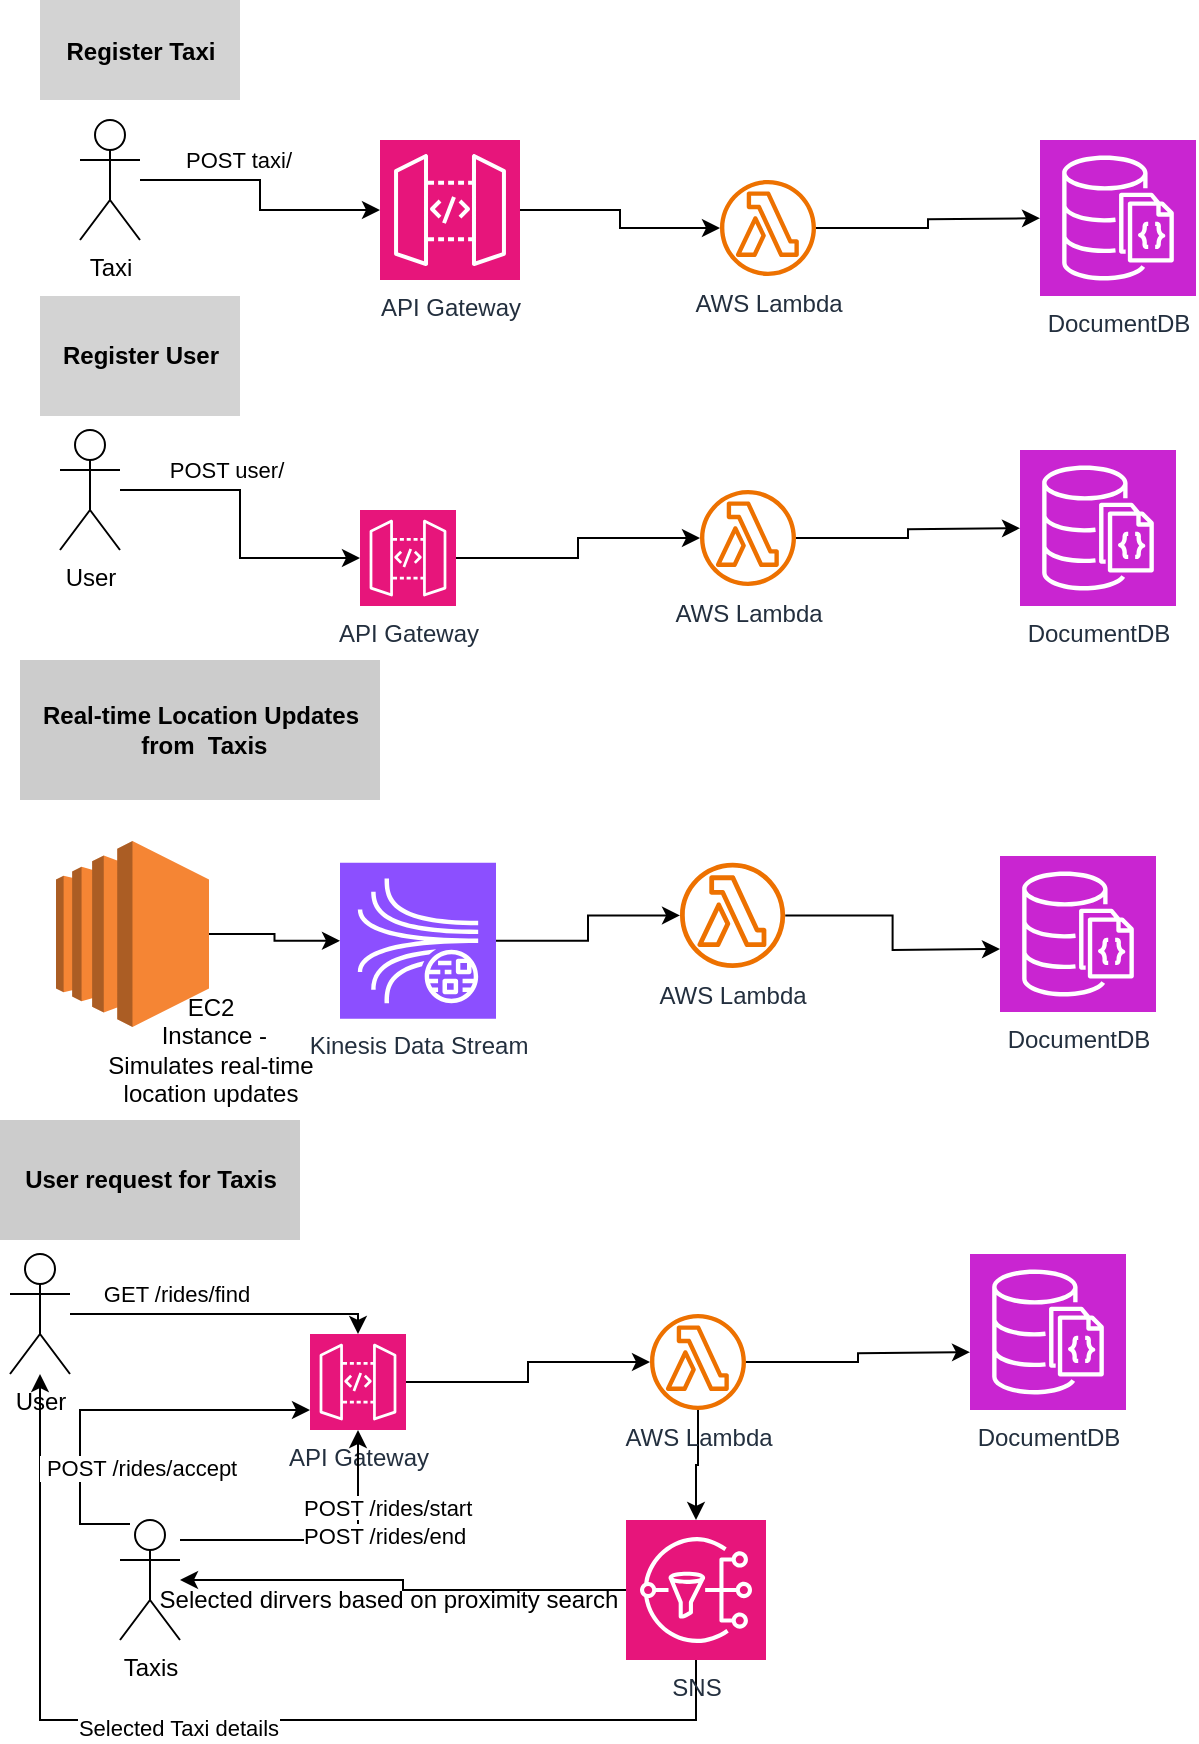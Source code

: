 <mxfile version="23.0.2" type="device">
  <diagram name="Page-1" id="8LWsrjYkg-_z5xNzG0Fz">
    <mxGraphModel dx="1434" dy="854" grid="1" gridSize="10" guides="1" tooltips="1" connect="1" arrows="1" fold="1" page="1" pageScale="1" pageWidth="850" pageHeight="1100" math="0" shadow="0">
      <root>
        <mxCell id="0" />
        <mxCell id="1" parent="0" />
        <mxCell id="T_kCZROGa21OV2oRWqR5-6" style="edgeStyle=orthogonalEdgeStyle;rounded=0;orthogonalLoop=1;jettySize=auto;html=1;" parent="1" source="gGs5ee88PbEpNVjYQHtr-1" target="T_kCZROGa21OV2oRWqR5-1" edge="1">
          <mxGeometry relative="1" as="geometry" />
        </mxCell>
        <mxCell id="T_kCZROGa21OV2oRWqR5-9" value="POST taxi/" style="edgeLabel;html=1;align=center;verticalAlign=middle;resizable=0;points=[];" parent="T_kCZROGa21OV2oRWqR5-6" vertex="1" connectable="0">
          <mxGeometry x="-0.612" y="2" relative="1" as="geometry">
            <mxPoint x="23" y="-8" as="offset" />
          </mxGeometry>
        </mxCell>
        <object label="Taxi" id="gGs5ee88PbEpNVjYQHtr-1">
          <mxCell style="shape=umlActor;verticalLabelPosition=bottom;verticalAlign=top;html=1;outlineConnect=0;" parent="1" vertex="1">
            <mxGeometry x="60" y="90" width="30" height="60" as="geometry" />
          </mxCell>
        </object>
        <mxCell id="T_kCZROGa21OV2oRWqR5-7" style="edgeStyle=orthogonalEdgeStyle;rounded=0;orthogonalLoop=1;jettySize=auto;html=1;" parent="1" source="T_kCZROGa21OV2oRWqR5-1" target="T_kCZROGa21OV2oRWqR5-2" edge="1">
          <mxGeometry relative="1" as="geometry">
            <Array as="points">
              <mxPoint x="330" y="135" />
              <mxPoint x="330" y="144" />
            </Array>
          </mxGeometry>
        </mxCell>
        <mxCell id="T_kCZROGa21OV2oRWqR5-1" value="API Gateway&lt;br&gt;" style="sketch=0;points=[[0,0,0],[0.25,0,0],[0.5,0,0],[0.75,0,0],[1,0,0],[0,1,0],[0.25,1,0],[0.5,1,0],[0.75,1,0],[1,1,0],[0,0.25,0],[0,0.5,0],[0,0.75,0],[1,0.25,0],[1,0.5,0],[1,0.75,0]];outlineConnect=0;fontColor=#232F3E;fillColor=#E7157B;strokeColor=#ffffff;dashed=0;verticalLabelPosition=bottom;verticalAlign=top;align=center;html=1;fontSize=12;fontStyle=0;aspect=fixed;shape=mxgraph.aws4.resourceIcon;resIcon=mxgraph.aws4.api_gateway;" parent="1" vertex="1">
          <mxGeometry x="210" y="100" width="70" height="70" as="geometry" />
        </mxCell>
        <mxCell id="T_kCZROGa21OV2oRWqR5-8" style="edgeStyle=orthogonalEdgeStyle;rounded=0;orthogonalLoop=1;jettySize=auto;html=1;" parent="1" source="T_kCZROGa21OV2oRWqR5-2" edge="1">
          <mxGeometry relative="1" as="geometry">
            <mxPoint x="540" y="139.1" as="targetPoint" />
          </mxGeometry>
        </mxCell>
        <mxCell id="T_kCZROGa21OV2oRWqR5-2" value="AWS Lambda&lt;br&gt;" style="sketch=0;outlineConnect=0;fontColor=#232F3E;gradientColor=none;fillColor=#ED7100;strokeColor=none;dashed=0;verticalLabelPosition=bottom;verticalAlign=top;align=center;html=1;fontSize=12;fontStyle=0;aspect=fixed;pointerEvents=1;shape=mxgraph.aws4.lambda_function;" parent="1" vertex="1">
          <mxGeometry x="380" y="120" width="48" height="48" as="geometry" />
        </mxCell>
        <mxCell id="T_kCZROGa21OV2oRWqR5-10" value="&lt;h4 style=&quot;line-height: 50%;&quot;&gt;Register Taxi&lt;/h4&gt;" style="text;html=1;align=center;verticalAlign=middle;resizable=0;points=[];autosize=1;strokeColor=none;fillColor=lightgrey;" parent="1" vertex="1">
          <mxGeometry x="40" y="30" width="100" height="50" as="geometry" />
        </mxCell>
        <mxCell id="T_kCZROGa21OV2oRWqR5-11" style="edgeStyle=orthogonalEdgeStyle;rounded=0;orthogonalLoop=1;jettySize=auto;html=1;" parent="1" source="T_kCZROGa21OV2oRWqR5-13" target="T_kCZROGa21OV2oRWqR5-15" edge="1">
          <mxGeometry relative="1" as="geometry" />
        </mxCell>
        <mxCell id="T_kCZROGa21OV2oRWqR5-12" value="POST user/" style="edgeLabel;html=1;align=center;verticalAlign=middle;resizable=0;points=[];" parent="T_kCZROGa21OV2oRWqR5-11" vertex="1" connectable="0">
          <mxGeometry x="-0.612" y="2" relative="1" as="geometry">
            <mxPoint x="23" y="-8" as="offset" />
          </mxGeometry>
        </mxCell>
        <object label="User" id="T_kCZROGa21OV2oRWqR5-13">
          <mxCell style="shape=umlActor;verticalLabelPosition=bottom;verticalAlign=top;html=1;outlineConnect=0;" parent="1" vertex="1">
            <mxGeometry x="50" y="245" width="30" height="60" as="geometry" />
          </mxCell>
        </object>
        <mxCell id="T_kCZROGa21OV2oRWqR5-14" style="edgeStyle=orthogonalEdgeStyle;rounded=0;orthogonalLoop=1;jettySize=auto;html=1;" parent="1" source="T_kCZROGa21OV2oRWqR5-15" target="T_kCZROGa21OV2oRWqR5-17" edge="1">
          <mxGeometry relative="1" as="geometry" />
        </mxCell>
        <mxCell id="T_kCZROGa21OV2oRWqR5-15" value="API Gateway&lt;br&gt;" style="sketch=0;points=[[0,0,0],[0.25,0,0],[0.5,0,0],[0.75,0,0],[1,0,0],[0,1,0],[0.25,1,0],[0.5,1,0],[0.75,1,0],[1,1,0],[0,0.25,0],[0,0.5,0],[0,0.75,0],[1,0.25,0],[1,0.5,0],[1,0.75,0]];outlineConnect=0;fontColor=#232F3E;fillColor=#E7157B;strokeColor=#ffffff;dashed=0;verticalLabelPosition=bottom;verticalAlign=top;align=center;html=1;fontSize=12;fontStyle=0;aspect=fixed;shape=mxgraph.aws4.resourceIcon;resIcon=mxgraph.aws4.api_gateway;" parent="1" vertex="1">
          <mxGeometry x="200" y="285" width="48" height="48" as="geometry" />
        </mxCell>
        <mxCell id="T_kCZROGa21OV2oRWqR5-16" style="edgeStyle=orthogonalEdgeStyle;rounded=0;orthogonalLoop=1;jettySize=auto;html=1;" parent="1" source="T_kCZROGa21OV2oRWqR5-17" edge="1">
          <mxGeometry relative="1" as="geometry">
            <mxPoint x="530" y="294.1" as="targetPoint" />
          </mxGeometry>
        </mxCell>
        <mxCell id="T_kCZROGa21OV2oRWqR5-17" value="AWS Lambda&lt;br&gt;" style="sketch=0;outlineConnect=0;fontColor=#232F3E;gradientColor=none;fillColor=#ED7100;strokeColor=none;dashed=0;verticalLabelPosition=bottom;verticalAlign=top;align=center;html=1;fontSize=12;fontStyle=0;aspect=fixed;pointerEvents=1;shape=mxgraph.aws4.lambda_function;" parent="1" vertex="1">
          <mxGeometry x="370" y="275" width="48" height="48" as="geometry" />
        </mxCell>
        <mxCell id="T_kCZROGa21OV2oRWqR5-19" value="&lt;h4&gt;Register User&lt;/h4&gt;" style="text;html=1;align=center;verticalAlign=middle;resizable=0;points=[];autosize=1;strokeColor=none;fillColor=lightgrey;" parent="1" vertex="1">
          <mxGeometry x="40" y="178" width="100" height="60" as="geometry" />
        </mxCell>
        <mxCell id="T_kCZROGa21OV2oRWqR5-20" value="&lt;h4&gt;Real-time Location Updates&lt;br&gt;&amp;nbsp;from&amp;nbsp; Taxis&lt;/h4&gt;" style="text;html=1;align=center;verticalAlign=middle;resizable=0;points=[];autosize=1;strokeColor=none;fillColor=#CCCCCC;" parent="1" vertex="1">
          <mxGeometry x="30" y="360" width="180" height="70" as="geometry" />
        </mxCell>
        <mxCell id="T_kCZROGa21OV2oRWqR5-21" value="" style="outlineConnect=0;dashed=0;verticalLabelPosition=bottom;verticalAlign=top;align=center;html=1;shape=mxgraph.aws3.ec2;fillColor=#F58534;gradientColor=none;" parent="1" vertex="1">
          <mxGeometry x="48" y="450.5" width="76.5" height="93" as="geometry" />
        </mxCell>
        <mxCell id="T_kCZROGa21OV2oRWqR5-22" value="EC2&lt;br&gt;&amp;nbsp;Instance - &lt;br&gt;Simulates real-time &lt;br&gt;location updates" style="text;html=1;align=center;verticalAlign=middle;resizable=0;points=[];autosize=1;strokeColor=none;fillColor=none;" parent="1" vertex="1">
          <mxGeometry x="60" y="520" width="130" height="70" as="geometry" />
        </mxCell>
        <mxCell id="k4mlrZm2ALqaFIzejcfq-1" style="edgeStyle=orthogonalEdgeStyle;rounded=0;orthogonalLoop=1;jettySize=auto;html=1;" parent="1" source="k4mlrZm2ALqaFIzejcfq-3" target="k4mlrZm2ALqaFIzejcfq-5" edge="1">
          <mxGeometry relative="1" as="geometry">
            <Array as="points">
              <mxPoint x="199" y="687" />
            </Array>
          </mxGeometry>
        </mxCell>
        <mxCell id="k4mlrZm2ALqaFIzejcfq-2" value="GET /rides/find" style="edgeLabel;html=1;align=center;verticalAlign=middle;resizable=0;points=[];" parent="k4mlrZm2ALqaFIzejcfq-1" vertex="1" connectable="0">
          <mxGeometry x="-0.612" y="2" relative="1" as="geometry">
            <mxPoint x="23" y="-8" as="offset" />
          </mxGeometry>
        </mxCell>
        <object label="User" id="k4mlrZm2ALqaFIzejcfq-3">
          <mxCell style="shape=umlActor;verticalLabelPosition=bottom;verticalAlign=top;html=1;outlineConnect=0;" parent="1" vertex="1">
            <mxGeometry x="25" y="657" width="30" height="60" as="geometry" />
          </mxCell>
        </object>
        <mxCell id="k4mlrZm2ALqaFIzejcfq-4" style="edgeStyle=orthogonalEdgeStyle;rounded=0;orthogonalLoop=1;jettySize=auto;html=1;" parent="1" source="k4mlrZm2ALqaFIzejcfq-5" target="k4mlrZm2ALqaFIzejcfq-7" edge="1">
          <mxGeometry relative="1" as="geometry" />
        </mxCell>
        <mxCell id="k4mlrZm2ALqaFIzejcfq-5" value="API Gateway&lt;br&gt;" style="sketch=0;points=[[0,0,0],[0.25,0,0],[0.5,0,0],[0.75,0,0],[1,0,0],[0,1,0],[0.25,1,0],[0.5,1,0],[0.75,1,0],[1,1,0],[0,0.25,0],[0,0.5,0],[0,0.75,0],[1,0.25,0],[1,0.5,0],[1,0.75,0]];outlineConnect=0;fontColor=#232F3E;fillColor=#E7157B;strokeColor=#ffffff;dashed=0;verticalLabelPosition=bottom;verticalAlign=top;align=center;html=1;fontSize=12;fontStyle=0;aspect=fixed;shape=mxgraph.aws4.resourceIcon;resIcon=mxgraph.aws4.api_gateway;" parent="1" vertex="1">
          <mxGeometry x="175" y="697" width="48" height="48" as="geometry" />
        </mxCell>
        <mxCell id="k4mlrZm2ALqaFIzejcfq-6" style="edgeStyle=orthogonalEdgeStyle;rounded=0;orthogonalLoop=1;jettySize=auto;html=1;" parent="1" source="k4mlrZm2ALqaFIzejcfq-7" edge="1">
          <mxGeometry relative="1" as="geometry">
            <mxPoint x="505" y="706.1" as="targetPoint" />
          </mxGeometry>
        </mxCell>
        <mxCell id="BRNekYCvMsvYsB4Ajxqk-2" style="edgeStyle=orthogonalEdgeStyle;rounded=0;orthogonalLoop=1;jettySize=auto;html=1;" edge="1" parent="1" source="k4mlrZm2ALqaFIzejcfq-7" target="BRNekYCvMsvYsB4Ajxqk-1">
          <mxGeometry relative="1" as="geometry" />
        </mxCell>
        <mxCell id="k4mlrZm2ALqaFIzejcfq-7" value="AWS Lambda&lt;br&gt;" style="sketch=0;outlineConnect=0;fontColor=#232F3E;gradientColor=none;fillColor=#ED7100;strokeColor=none;dashed=0;verticalLabelPosition=bottom;verticalAlign=top;align=center;html=1;fontSize=12;fontStyle=0;aspect=fixed;pointerEvents=1;shape=mxgraph.aws4.lambda_function;" parent="1" vertex="1">
          <mxGeometry x="345" y="687" width="48" height="48" as="geometry" />
        </mxCell>
        <mxCell id="k4mlrZm2ALqaFIzejcfq-9" value="&lt;h4&gt;User request for Taxis&lt;/h4&gt;" style="text;html=1;align=center;verticalAlign=middle;resizable=0;points=[];autosize=1;strokeColor=none;fillColor=#CCCCCC;" parent="1" vertex="1">
          <mxGeometry x="20" y="590" width="150" height="60" as="geometry" />
        </mxCell>
        <mxCell id="k4mlrZm2ALqaFIzejcfq-14" value="" style="edgeStyle=orthogonalEdgeStyle;rounded=0;orthogonalLoop=1;jettySize=auto;html=1;entryX=0;entryY=0.5;entryDx=0;entryDy=0;entryPerimeter=0;" parent="1" source="T_kCZROGa21OV2oRWqR5-21" target="k4mlrZm2ALqaFIzejcfq-13" edge="1">
          <mxGeometry relative="1" as="geometry">
            <mxPoint x="125" y="497" as="sourcePoint" />
            <mxPoint x="200" y="505" as="targetPoint" />
          </mxGeometry>
        </mxCell>
        <mxCell id="k4mlrZm2ALqaFIzejcfq-16" style="edgeStyle=orthogonalEdgeStyle;rounded=0;orthogonalLoop=1;jettySize=auto;html=1;" parent="1" source="k4mlrZm2ALqaFIzejcfq-13" target="k4mlrZm2ALqaFIzejcfq-15" edge="1">
          <mxGeometry relative="1" as="geometry" />
        </mxCell>
        <mxCell id="k4mlrZm2ALqaFIzejcfq-13" value="Kinesis Data Stream" style="sketch=0;points=[[0,0,0],[0.25,0,0],[0.5,0,0],[0.75,0,0],[1,0,0],[0,1,0],[0.25,1,0],[0.5,1,0],[0.75,1,0],[1,1,0],[0,0.25,0],[0,0.5,0],[0,0.75,0],[1,0.25,0],[1,0.5,0],[1,0.75,0]];outlineConnect=0;fontColor=#232F3E;fillColor=#8C4FFF;strokeColor=#ffffff;dashed=0;verticalLabelPosition=bottom;verticalAlign=top;align=center;html=1;fontSize=12;fontStyle=0;aspect=fixed;shape=mxgraph.aws4.resourceIcon;resIcon=mxgraph.aws4.kinesis_data_streams;" parent="1" vertex="1">
          <mxGeometry x="190" y="461.4" width="78" height="78" as="geometry" />
        </mxCell>
        <mxCell id="k4mlrZm2ALqaFIzejcfq-17" style="edgeStyle=orthogonalEdgeStyle;rounded=0;orthogonalLoop=1;jettySize=auto;html=1;" parent="1" source="k4mlrZm2ALqaFIzejcfq-15" edge="1">
          <mxGeometry relative="1" as="geometry">
            <mxPoint x="520" y="504.5" as="targetPoint" />
          </mxGeometry>
        </mxCell>
        <mxCell id="k4mlrZm2ALqaFIzejcfq-15" value="AWS Lambda&lt;br&gt;" style="sketch=0;outlineConnect=0;fontColor=#232F3E;gradientColor=none;fillColor=#ED7100;strokeColor=none;dashed=0;verticalLabelPosition=bottom;verticalAlign=top;align=center;html=1;fontSize=12;fontStyle=0;aspect=fixed;pointerEvents=1;shape=mxgraph.aws4.lambda_function;" parent="1" vertex="1">
          <mxGeometry x="360" y="461.4" width="52.6" height="52.6" as="geometry" />
        </mxCell>
        <mxCell id="k4mlrZm2ALqaFIzejcfq-18" value="DocumentDB&lt;br&gt;" style="sketch=0;points=[[0,0,0],[0.25,0,0],[0.5,0,0],[0.75,0,0],[1,0,0],[0,1,0],[0.25,1,0],[0.5,1,0],[0.75,1,0],[1,1,0],[0,0.25,0],[0,0.5,0],[0,0.75,0],[1,0.25,0],[1,0.5,0],[1,0.75,0]];outlineConnect=0;fontColor=#232F3E;fillColor=#C925D1;strokeColor=#ffffff;dashed=0;verticalLabelPosition=bottom;verticalAlign=top;align=center;html=1;fontSize=12;fontStyle=0;aspect=fixed;shape=mxgraph.aws4.resourceIcon;resIcon=mxgraph.aws4.documentdb_with_mongodb_compatibility;" parent="1" vertex="1">
          <mxGeometry x="540" y="100" width="78" height="78" as="geometry" />
        </mxCell>
        <mxCell id="k4mlrZm2ALqaFIzejcfq-19" value="DocumentDB&lt;br&gt;" style="sketch=0;points=[[0,0,0],[0.25,0,0],[0.5,0,0],[0.75,0,0],[1,0,0],[0,1,0],[0.25,1,0],[0.5,1,0],[0.75,1,0],[1,1,0],[0,0.25,0],[0,0.5,0],[0,0.75,0],[1,0.25,0],[1,0.5,0],[1,0.75,0]];outlineConnect=0;fontColor=#232F3E;fillColor=#C925D1;strokeColor=#ffffff;dashed=0;verticalLabelPosition=bottom;verticalAlign=top;align=center;html=1;fontSize=12;fontStyle=0;aspect=fixed;shape=mxgraph.aws4.resourceIcon;resIcon=mxgraph.aws4.documentdb_with_mongodb_compatibility;" parent="1" vertex="1">
          <mxGeometry x="530" y="255" width="78" height="78" as="geometry" />
        </mxCell>
        <mxCell id="k4mlrZm2ALqaFIzejcfq-20" value="DocumentDB&lt;br&gt;" style="sketch=0;points=[[0,0,0],[0.25,0,0],[0.5,0,0],[0.75,0,0],[1,0,0],[0,1,0],[0.25,1,0],[0.5,1,0],[0.75,1,0],[1,1,0],[0,0.25,0],[0,0.5,0],[0,0.75,0],[1,0.25,0],[1,0.5,0],[1,0.75,0]];outlineConnect=0;fontColor=#232F3E;fillColor=#C925D1;strokeColor=#ffffff;dashed=0;verticalLabelPosition=bottom;verticalAlign=top;align=center;html=1;fontSize=12;fontStyle=0;aspect=fixed;shape=mxgraph.aws4.resourceIcon;resIcon=mxgraph.aws4.documentdb_with_mongodb_compatibility;" parent="1" vertex="1">
          <mxGeometry x="520" y="458" width="78" height="78" as="geometry" />
        </mxCell>
        <mxCell id="k4mlrZm2ALqaFIzejcfq-21" value="DocumentDB&lt;br&gt;" style="sketch=0;points=[[0,0,0],[0.25,0,0],[0.5,0,0],[0.75,0,0],[1,0,0],[0,1,0],[0.25,1,0],[0.5,1,0],[0.75,1,0],[1,1,0],[0,0.25,0],[0,0.5,0],[0,0.75,0],[1,0.25,0],[1,0.5,0],[1,0.75,0]];outlineConnect=0;fontColor=#232F3E;fillColor=#C925D1;strokeColor=#ffffff;dashed=0;verticalLabelPosition=bottom;verticalAlign=top;align=center;html=1;fontSize=12;fontStyle=0;aspect=fixed;shape=mxgraph.aws4.resourceIcon;resIcon=mxgraph.aws4.documentdb_with_mongodb_compatibility;" parent="1" vertex="1">
          <mxGeometry x="505" y="657" width="78" height="78" as="geometry" />
        </mxCell>
        <mxCell id="BRNekYCvMsvYsB4Ajxqk-5" style="edgeStyle=orthogonalEdgeStyle;rounded=0;orthogonalLoop=1;jettySize=auto;html=1;" edge="1" parent="1" source="BRNekYCvMsvYsB4Ajxqk-1" target="BRNekYCvMsvYsB4Ajxqk-4">
          <mxGeometry relative="1" as="geometry" />
        </mxCell>
        <mxCell id="BRNekYCvMsvYsB4Ajxqk-10" style="edgeStyle=orthogonalEdgeStyle;rounded=0;orthogonalLoop=1;jettySize=auto;html=1;" edge="1" parent="1" source="BRNekYCvMsvYsB4Ajxqk-1" target="k4mlrZm2ALqaFIzejcfq-3">
          <mxGeometry relative="1" as="geometry">
            <Array as="points">
              <mxPoint x="368" y="890" />
              <mxPoint x="40" y="890" />
            </Array>
          </mxGeometry>
        </mxCell>
        <mxCell id="BRNekYCvMsvYsB4Ajxqk-11" value="Selected Taxi details" style="edgeLabel;html=1;align=center;verticalAlign=middle;resizable=0;points=[];" vertex="1" connectable="0" parent="BRNekYCvMsvYsB4Ajxqk-10">
          <mxGeometry x="0.088" y="4" relative="1" as="geometry">
            <mxPoint as="offset" />
          </mxGeometry>
        </mxCell>
        <mxCell id="BRNekYCvMsvYsB4Ajxqk-1" value="SNS" style="sketch=0;points=[[0,0,0],[0.25,0,0],[0.5,0,0],[0.75,0,0],[1,0,0],[0,1,0],[0.25,1,0],[0.5,1,0],[0.75,1,0],[1,1,0],[0,0.25,0],[0,0.5,0],[0,0.75,0],[1,0.25,0],[1,0.5,0],[1,0.75,0]];outlineConnect=0;fontColor=#232F3E;fillColor=#E7157B;strokeColor=#ffffff;dashed=0;verticalLabelPosition=bottom;verticalAlign=top;align=center;html=1;fontSize=12;fontStyle=0;aspect=fixed;shape=mxgraph.aws4.resourceIcon;resIcon=mxgraph.aws4.sns;" vertex="1" parent="1">
          <mxGeometry x="333" y="790" width="70" height="70" as="geometry" />
        </mxCell>
        <mxCell id="BRNekYCvMsvYsB4Ajxqk-3" value="Selected dirvers based on proximity search" style="text;html=1;align=center;verticalAlign=middle;resizable=0;points=[];autosize=1;strokeColor=none;fillColor=none;" vertex="1" parent="1">
          <mxGeometry x="89" y="815" width="250" height="30" as="geometry" />
        </mxCell>
        <mxCell id="BRNekYCvMsvYsB4Ajxqk-15" style="edgeStyle=orthogonalEdgeStyle;rounded=0;orthogonalLoop=1;jettySize=auto;html=1;" edge="1" parent="1" source="BRNekYCvMsvYsB4Ajxqk-4" target="k4mlrZm2ALqaFIzejcfq-5">
          <mxGeometry relative="1" as="geometry">
            <Array as="points">
              <mxPoint x="199" y="800" />
            </Array>
          </mxGeometry>
        </mxCell>
        <object label="Taxis" id="BRNekYCvMsvYsB4Ajxqk-4">
          <mxCell style="shape=umlActor;verticalLabelPosition=bottom;verticalAlign=top;html=1;outlineConnect=0;" vertex="1" parent="1">
            <mxGeometry x="80" y="790" width="30" height="60" as="geometry" />
          </mxCell>
        </object>
        <mxCell id="BRNekYCvMsvYsB4Ajxqk-8" style="edgeStyle=orthogonalEdgeStyle;rounded=0;orthogonalLoop=1;jettySize=auto;html=1;entryX=0;entryY=0.75;entryDx=0;entryDy=0;entryPerimeter=0;" edge="1" parent="1">
          <mxGeometry relative="1" as="geometry">
            <mxPoint x="85" y="792" as="sourcePoint" />
            <mxPoint x="175" y="735" as="targetPoint" />
            <Array as="points">
              <mxPoint x="60" y="792" />
              <mxPoint x="60" y="735" />
            </Array>
          </mxGeometry>
        </mxCell>
        <mxCell id="BRNekYCvMsvYsB4Ajxqk-9" value="&amp;nbsp;POST /rides/accept" style="edgeLabel;html=1;align=center;verticalAlign=middle;resizable=0;points=[];" vertex="1" connectable="0" parent="BRNekYCvMsvYsB4Ajxqk-8">
          <mxGeometry x="-0.281" y="-4" relative="1" as="geometry">
            <mxPoint x="25" y="18" as="offset" />
          </mxGeometry>
        </mxCell>
        <mxCell id="BRNekYCvMsvYsB4Ajxqk-16" value="&lt;span style=&quot;color: rgb(0, 0, 0); font-family: Helvetica; font-size: 11px; font-style: normal; font-variant-ligatures: normal; font-variant-caps: normal; font-weight: 400; letter-spacing: normal; orphans: 2; text-align: center; text-indent: 0px; text-transform: none; widows: 2; word-spacing: 0px; -webkit-text-stroke-width: 0px; background-color: rgb(255, 255, 255); text-decoration-thickness: initial; text-decoration-style: initial; text-decoration-color: initial; float: none; display: inline !important;&quot;&gt;POST /rides/start&lt;/span&gt;&lt;br style=&quot;border-color: var(--border-color); color: rgb(0, 0, 0); font-family: Helvetica; font-size: 11px; font-style: normal; font-variant-ligatures: normal; font-variant-caps: normal; font-weight: 400; letter-spacing: normal; orphans: 2; text-align: center; text-indent: 0px; text-transform: none; widows: 2; word-spacing: 0px; -webkit-text-stroke-width: 0px; text-decoration-thickness: initial; text-decoration-style: initial; text-decoration-color: initial;&quot;&gt;&lt;span style=&quot;color: rgb(0, 0, 0); font-family: Helvetica; font-size: 11px; font-style: normal; font-variant-ligatures: normal; font-variant-caps: normal; font-weight: 400; letter-spacing: normal; orphans: 2; text-align: center; text-indent: 0px; text-transform: none; widows: 2; word-spacing: 0px; -webkit-text-stroke-width: 0px; background-color: rgb(255, 255, 255); text-decoration-thickness: initial; text-decoration-style: initial; text-decoration-color: initial; float: none; display: inline !important;&quot;&gt;POST /rides/end&lt;/span&gt;" style="text;whiteSpace=wrap;html=1;" vertex="1" parent="1">
          <mxGeometry x="170" y="770" width="120" height="50" as="geometry" />
        </mxCell>
      </root>
    </mxGraphModel>
  </diagram>
</mxfile>
